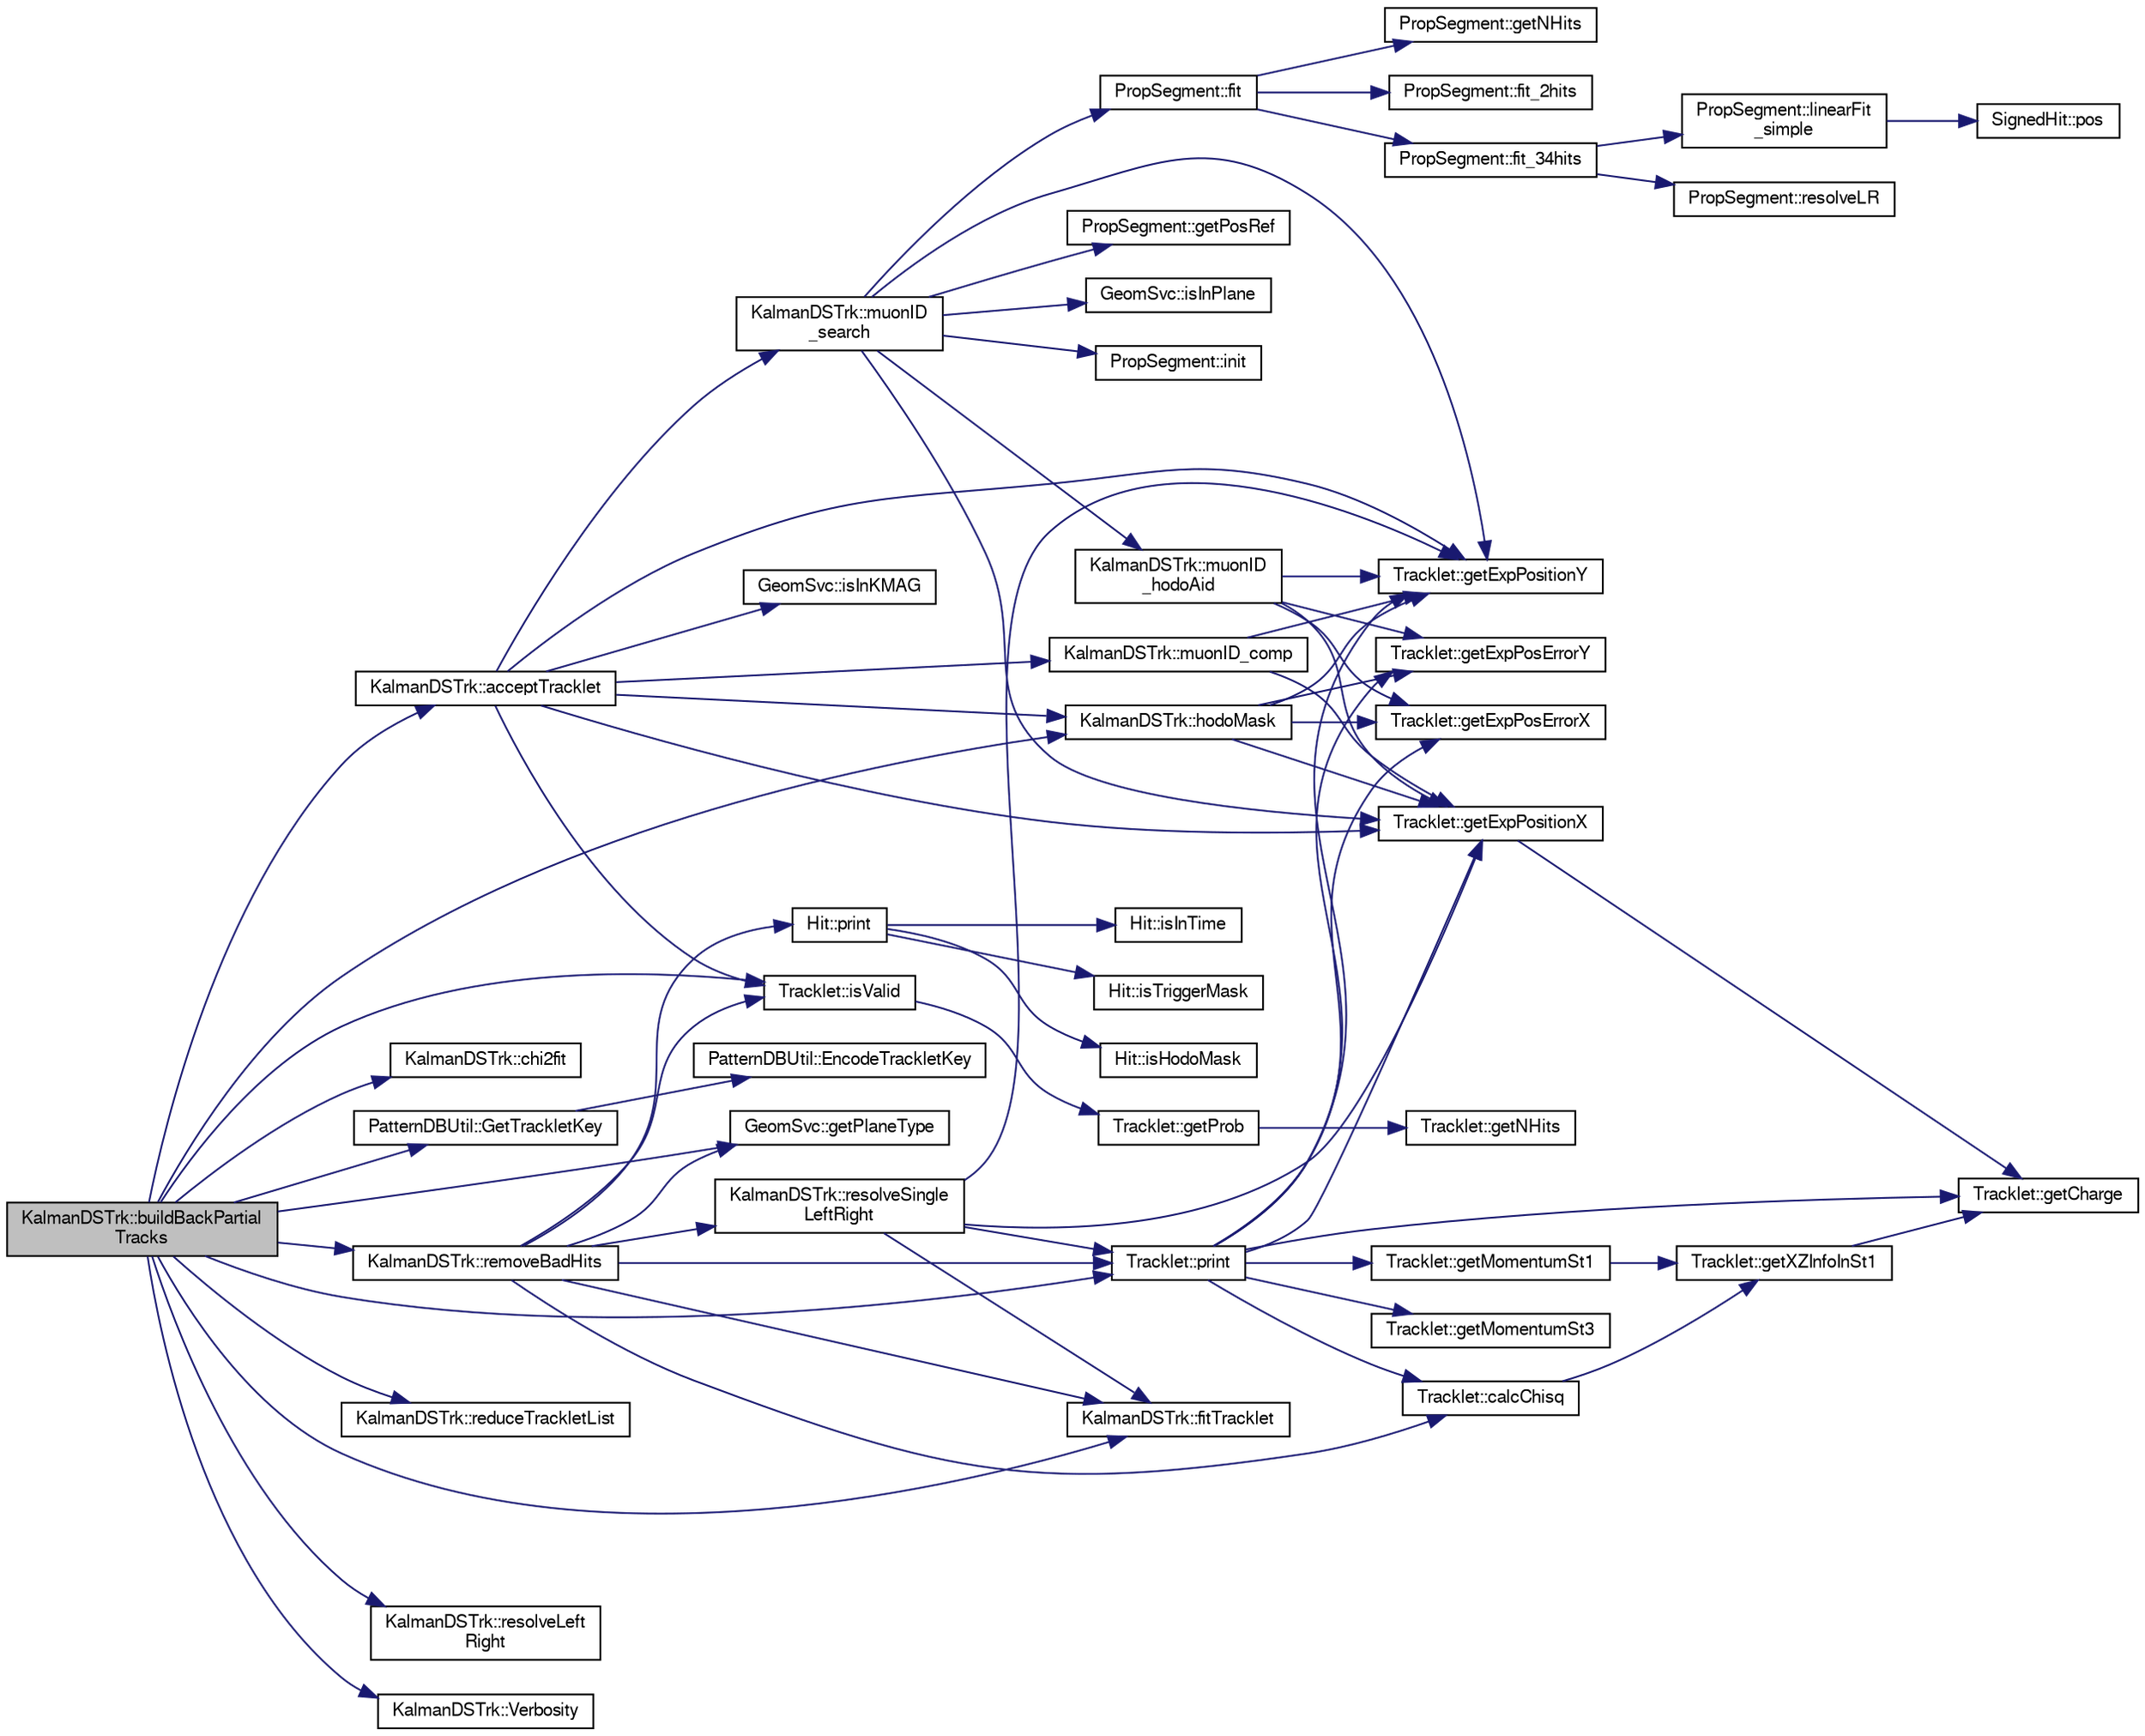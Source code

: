 digraph "KalmanDSTrk::buildBackPartialTracks"
{
  bgcolor="transparent";
  edge [fontname="FreeSans",fontsize="10",labelfontname="FreeSans",labelfontsize="10"];
  node [fontname="FreeSans",fontsize="10",shape=record];
  rankdir="LR";
  Node1 [label="KalmanDSTrk::buildBackPartial\lTracks",height=0.2,width=0.4,color="black", fillcolor="grey75", style="filled" fontcolor="black"];
  Node1 -> Node2 [color="midnightblue",fontsize="10",style="solid",fontname="FreeSans"];
  Node2 [label="KalmanDSTrk::acceptTracklet",height=0.2,width=0.4,color="black",URL="$db/daa/classKalmanDSTrk.html#ac07dbe14e15a8c5fbbca52c118865d33"];
  Node2 -> Node3 [color="midnightblue",fontsize="10",style="solid",fontname="FreeSans"];
  Node3 [label="Tracklet::getExpPositionX",height=0.2,width=0.4,color="black",URL="$d2/d26/classTracklet.html#a34dc65d53a8d13dd4f2cf35ee7f24573"];
  Node3 -> Node4 [color="midnightblue",fontsize="10",style="solid",fontname="FreeSans"];
  Node4 [label="Tracklet::getCharge",height=0.2,width=0.4,color="black",URL="$d2/d26/classTracklet.html#a1f2be06375c110356dabc35f1033ea73"];
  Node2 -> Node5 [color="midnightblue",fontsize="10",style="solid",fontname="FreeSans"];
  Node5 [label="Tracklet::getExpPositionY",height=0.2,width=0.4,color="black",URL="$d2/d26/classTracklet.html#acfa229de89a95c51f515f9fec5763108"];
  Node2 -> Node6 [color="midnightblue",fontsize="10",style="solid",fontname="FreeSans"];
  Node6 [label="KalmanDSTrk::hodoMask",height=0.2,width=0.4,color="black",URL="$db/daa/classKalmanDSTrk.html#ad56551b49302a8483ec62d2e5b830085"];
  Node6 -> Node3 [color="midnightblue",fontsize="10",style="solid",fontname="FreeSans"];
  Node6 -> Node5 [color="midnightblue",fontsize="10",style="solid",fontname="FreeSans"];
  Node6 -> Node7 [color="midnightblue",fontsize="10",style="solid",fontname="FreeSans"];
  Node7 [label="Tracklet::getExpPosErrorX",height=0.2,width=0.4,color="black",URL="$d2/d26/classTracklet.html#ad25a91b7c2a619e3b9a59358626b181b"];
  Node6 -> Node8 [color="midnightblue",fontsize="10",style="solid",fontname="FreeSans"];
  Node8 [label="Tracklet::getExpPosErrorY",height=0.2,width=0.4,color="black",URL="$d2/d26/classTracklet.html#ae1ac06ed407411fa5aedd42e5ca1d710"];
  Node2 -> Node9 [color="midnightblue",fontsize="10",style="solid",fontname="FreeSans"];
  Node9 [label="GeomSvc::isInKMAG",height=0.2,width=0.4,color="black",URL="$d0/da0/classGeomSvc.html#a69586ef9100d9c369aa5ed31c0e27190"];
  Node2 -> Node10 [color="midnightblue",fontsize="10",style="solid",fontname="FreeSans"];
  Node10 [label="Tracklet::isValid",height=0.2,width=0.4,color="black",URL="$d2/d26/classTracklet.html#aca9d101f5ea9336e2e64e9417735b960",tooltip="isValid returns non zero if object contains vailid data "];
  Node10 -> Node11 [color="midnightblue",fontsize="10",style="solid",fontname="FreeSans"];
  Node11 [label="Tracklet::getProb",height=0.2,width=0.4,color="black",URL="$d2/d26/classTracklet.html#adca6f6eddbd98bcbdf892f434e473dee"];
  Node11 -> Node12 [color="midnightblue",fontsize="10",style="solid",fontname="FreeSans"];
  Node12 [label="Tracklet::getNHits",height=0.2,width=0.4,color="black",URL="$d2/d26/classTracklet.html#a5328ac485c2eec2b1b3162cc20a1ccf8"];
  Node2 -> Node13 [color="midnightblue",fontsize="10",style="solid",fontname="FreeSans"];
  Node13 [label="KalmanDSTrk::muonID_comp",height=0.2,width=0.4,color="black",URL="$db/daa/classKalmanDSTrk.html#a4c7987b3b868494c5c16695f151cd0f1"];
  Node13 -> Node3 [color="midnightblue",fontsize="10",style="solid",fontname="FreeSans"];
  Node13 -> Node5 [color="midnightblue",fontsize="10",style="solid",fontname="FreeSans"];
  Node2 -> Node14 [color="midnightblue",fontsize="10",style="solid",fontname="FreeSans"];
  Node14 [label="KalmanDSTrk::muonID\l_search",height=0.2,width=0.4,color="black",URL="$db/daa/classKalmanDSTrk.html#ad5e83ecd7c597cedf5dab19a73aeb1f5"];
  Node14 -> Node3 [color="midnightblue",fontsize="10",style="solid",fontname="FreeSans"];
  Node14 -> Node5 [color="midnightblue",fontsize="10",style="solid",fontname="FreeSans"];
  Node14 -> Node15 [color="midnightblue",fontsize="10",style="solid",fontname="FreeSans"];
  Node15 [label="PropSegment::init",height=0.2,width=0.4,color="black",URL="$d0/d1e/classPropSegment.html#aa982f265d5ce4efbe42e5dbaabd0a559"];
  Node14 -> Node16 [color="midnightblue",fontsize="10",style="solid",fontname="FreeSans"];
  Node16 [label="PropSegment::getPosRef",height=0.2,width=0.4,color="black",URL="$d0/d1e/classPropSegment.html#ad8797756258f7ed1eabb98fe5c94f4a7"];
  Node14 -> Node17 [color="midnightblue",fontsize="10",style="solid",fontname="FreeSans"];
  Node17 [label="GeomSvc::isInPlane",height=0.2,width=0.4,color="black",URL="$d0/da0/classGeomSvc.html#aeb39d8892e1abc38eaf32608b0db0a20",tooltip="See if a point is in a plane. "];
  Node14 -> Node18 [color="midnightblue",fontsize="10",style="solid",fontname="FreeSans"];
  Node18 [label="PropSegment::fit",height=0.2,width=0.4,color="black",URL="$d0/d1e/classPropSegment.html#a50efd15badce32c007c6e1178b2ce977"];
  Node18 -> Node19 [color="midnightblue",fontsize="10",style="solid",fontname="FreeSans"];
  Node19 [label="PropSegment::getNHits",height=0.2,width=0.4,color="black",URL="$d0/d1e/classPropSegment.html#a9642b31a718683d585cc9f92e0e372c5"];
  Node18 -> Node20 [color="midnightblue",fontsize="10",style="solid",fontname="FreeSans"];
  Node20 [label="PropSegment::fit_2hits",height=0.2,width=0.4,color="black",URL="$d0/d1e/classPropSegment.html#ad850340623d574dc60447e572794b798"];
  Node18 -> Node21 [color="midnightblue",fontsize="10",style="solid",fontname="FreeSans"];
  Node21 [label="PropSegment::fit_34hits",height=0.2,width=0.4,color="black",URL="$d0/d1e/classPropSegment.html#aca28cdf1a12ff0d4a0c58a5fbd595dff"];
  Node21 -> Node22 [color="midnightblue",fontsize="10",style="solid",fontname="FreeSans"];
  Node22 [label="PropSegment::resolveLR",height=0.2,width=0.4,color="black",URL="$d0/d1e/classPropSegment.html#a81e4f482e41368e5d21508ec8f4a765f"];
  Node21 -> Node23 [color="midnightblue",fontsize="10",style="solid",fontname="FreeSans"];
  Node23 [label="PropSegment::linearFit\l_simple",height=0.2,width=0.4,color="black",URL="$d0/d1e/classPropSegment.html#aff06825f6828f0eb58be0ea6ae8ec805"];
  Node23 -> Node24 [color="midnightblue",fontsize="10",style="solid",fontname="FreeSans"];
  Node24 [label="SignedHit::pos",height=0.2,width=0.4,color="black",URL="$de/d45/classSignedHit.html#aa752a613465f50fc640689c0b3eb99b5"];
  Node14 -> Node25 [color="midnightblue",fontsize="10",style="solid",fontname="FreeSans"];
  Node25 [label="KalmanDSTrk::muonID\l_hodoAid",height=0.2,width=0.4,color="black",URL="$db/daa/classKalmanDSTrk.html#a4b3c56c9abbdcc00ab0c79205b9aa82b"];
  Node25 -> Node3 [color="midnightblue",fontsize="10",style="solid",fontname="FreeSans"];
  Node25 -> Node5 [color="midnightblue",fontsize="10",style="solid",fontname="FreeSans"];
  Node25 -> Node7 [color="midnightblue",fontsize="10",style="solid",fontname="FreeSans"];
  Node25 -> Node8 [color="midnightblue",fontsize="10",style="solid",fontname="FreeSans"];
  Node1 -> Node26 [color="midnightblue",fontsize="10",style="solid",fontname="FreeSans"];
  Node26 [label="KalmanDSTrk::chi2fit",height=0.2,width=0.4,color="black",URL="$db/daa/classKalmanDSTrk.html#a09765880f77c3455666b6e4504aeeae4"];
  Node1 -> Node27 [color="midnightblue",fontsize="10",style="solid",fontname="FreeSans"];
  Node27 [label="KalmanDSTrk::fitTracklet",height=0.2,width=0.4,color="black",URL="$db/daa/classKalmanDSTrk.html#a7f85c61feb66250b806bbeb6b2b71ff1"];
  Node1 -> Node28 [color="midnightblue",fontsize="10",style="solid",fontname="FreeSans"];
  Node28 [label="GeomSvc::getPlaneType",height=0.2,width=0.4,color="black",URL="$d0/da0/classGeomSvc.html#ac22b1c50a84423eb7aa7792595c2fca1"];
  Node1 -> Node29 [color="midnightblue",fontsize="10",style="solid",fontname="FreeSans"];
  Node29 [label="PatternDBUtil::GetTrackletKey",height=0.2,width=0.4,color="black",URL="$d2/d0e/classPatternDBUtil.html#aed9e2391bc8fb196796eacee685ef5db"];
  Node29 -> Node30 [color="midnightblue",fontsize="10",style="solid",fontname="FreeSans"];
  Node30 [label="PatternDBUtil::EncodeTrackletKey",height=0.2,width=0.4,color="black",URL="$d2/d0e/classPatternDBUtil.html#a0d4144f29bbb122324526cbabd60756c"];
  Node1 -> Node6 [color="midnightblue",fontsize="10",style="solid",fontname="FreeSans"];
  Node1 -> Node10 [color="midnightblue",fontsize="10",style="solid",fontname="FreeSans"];
  Node1 -> Node31 [color="midnightblue",fontsize="10",style="solid",fontname="FreeSans"];
  Node31 [label="Tracklet::print",height=0.2,width=0.4,color="black",URL="$d2/d26/classTracklet.html#ae35d72a1a17879f996f97a31df948db4"];
  Node31 -> Node32 [color="midnightblue",fontsize="10",style="solid",fontname="FreeSans"];
  Node32 [label="Tracklet::calcChisq",height=0.2,width=0.4,color="black",URL="$d2/d26/classTracklet.html#af4572336b769b0e1f0b2d679887bab5d"];
  Node32 -> Node33 [color="midnightblue",fontsize="10",style="solid",fontname="FreeSans"];
  Node33 [label="Tracklet::getXZInfoInSt1",height=0.2,width=0.4,color="black",URL="$d2/d26/classTracklet.html#a640bd5ca2291ae7828fe556502bc3d88"];
  Node33 -> Node4 [color="midnightblue",fontsize="10",style="solid",fontname="FreeSans"];
  Node31 -> Node34 [color="midnightblue",fontsize="10",style="solid",fontname="FreeSans"];
  Node34 [label="Tracklet::getMomentumSt1",height=0.2,width=0.4,color="black",URL="$d2/d26/classTracklet.html#ac310f24d1ee58a7399dc27adda34631c"];
  Node34 -> Node33 [color="midnightblue",fontsize="10",style="solid",fontname="FreeSans"];
  Node31 -> Node35 [color="midnightblue",fontsize="10",style="solid",fontname="FreeSans"];
  Node35 [label="Tracklet::getMomentumSt3",height=0.2,width=0.4,color="black",URL="$d2/d26/classTracklet.html#ae9796a5b5b679759493927b0e5a38f7e"];
  Node31 -> Node4 [color="midnightblue",fontsize="10",style="solid",fontname="FreeSans"];
  Node31 -> Node3 [color="midnightblue",fontsize="10",style="solid",fontname="FreeSans"];
  Node31 -> Node7 [color="midnightblue",fontsize="10",style="solid",fontname="FreeSans"];
  Node31 -> Node5 [color="midnightblue",fontsize="10",style="solid",fontname="FreeSans"];
  Node31 -> Node8 [color="midnightblue",fontsize="10",style="solid",fontname="FreeSans"];
  Node1 -> Node36 [color="midnightblue",fontsize="10",style="solid",fontname="FreeSans"];
  Node36 [label="KalmanDSTrk::reduceTrackletList",height=0.2,width=0.4,color="black",URL="$db/daa/classKalmanDSTrk.html#af5c2d3174a10c0d0d0e8b44e4559242e"];
  Node1 -> Node37 [color="midnightblue",fontsize="10",style="solid",fontname="FreeSans"];
  Node37 [label="KalmanDSTrk::removeBadHits",height=0.2,width=0.4,color="black",URL="$db/daa/classKalmanDSTrk.html#a3f6e88dab44e27eebd46211c27a144ec"];
  Node37 -> Node32 [color="midnightblue",fontsize="10",style="solid",fontname="FreeSans"];
  Node37 -> Node31 [color="midnightblue",fontsize="10",style="solid",fontname="FreeSans"];
  Node37 -> Node10 [color="midnightblue",fontsize="10",style="solid",fontname="FreeSans"];
  Node37 -> Node38 [color="midnightblue",fontsize="10",style="solid",fontname="FreeSans"];
  Node38 [label="Hit::print",height=0.2,width=0.4,color="black",URL="$d0/d88/classHit.html#ad0ea9da6b614a572de24c1bceffc7110"];
  Node38 -> Node39 [color="midnightblue",fontsize="10",style="solid",fontname="FreeSans"];
  Node39 [label="Hit::isHodoMask",height=0.2,width=0.4,color="black",URL="$d0/d88/classHit.html#ae317b9c25eb64181b2e635c3ca06313b"];
  Node38 -> Node40 [color="midnightblue",fontsize="10",style="solid",fontname="FreeSans"];
  Node40 [label="Hit::isInTime",height=0.2,width=0.4,color="black",URL="$d0/d88/classHit.html#a54e3ddce6ed73a0817397494fd3308fe"];
  Node38 -> Node41 [color="midnightblue",fontsize="10",style="solid",fontname="FreeSans"];
  Node41 [label="Hit::isTriggerMask",height=0.2,width=0.4,color="black",URL="$d0/d88/classHit.html#a4405b859f23d18ac4e2a9375da719863"];
  Node37 -> Node28 [color="midnightblue",fontsize="10",style="solid",fontname="FreeSans"];
  Node37 -> Node27 [color="midnightblue",fontsize="10",style="solid",fontname="FreeSans"];
  Node37 -> Node42 [color="midnightblue",fontsize="10",style="solid",fontname="FreeSans"];
  Node42 [label="KalmanDSTrk::resolveSingle\lLeftRight",height=0.2,width=0.4,color="black",URL="$db/daa/classKalmanDSTrk.html#a21fe29527e13bd2493781fc87c8c3a61"];
  Node42 -> Node31 [color="midnightblue",fontsize="10",style="solid",fontname="FreeSans"];
  Node42 -> Node3 [color="midnightblue",fontsize="10",style="solid",fontname="FreeSans"];
  Node42 -> Node5 [color="midnightblue",fontsize="10",style="solid",fontname="FreeSans"];
  Node42 -> Node27 [color="midnightblue",fontsize="10",style="solid",fontname="FreeSans"];
  Node1 -> Node43 [color="midnightblue",fontsize="10",style="solid",fontname="FreeSans"];
  Node43 [label="KalmanDSTrk::resolveLeft\lRight",height=0.2,width=0.4,color="black",URL="$db/daa/classKalmanDSTrk.html#a6b601939c8c3b95a8a4df5b4a25f550e"];
  Node1 -> Node44 [color="midnightblue",fontsize="10",style="solid",fontname="FreeSans"];
  Node44 [label="KalmanDSTrk::Verbosity",height=0.2,width=0.4,color="black",URL="$db/daa/classKalmanDSTrk.html#a27c1f448833fb11030e9e14edaab1de4"];
}
